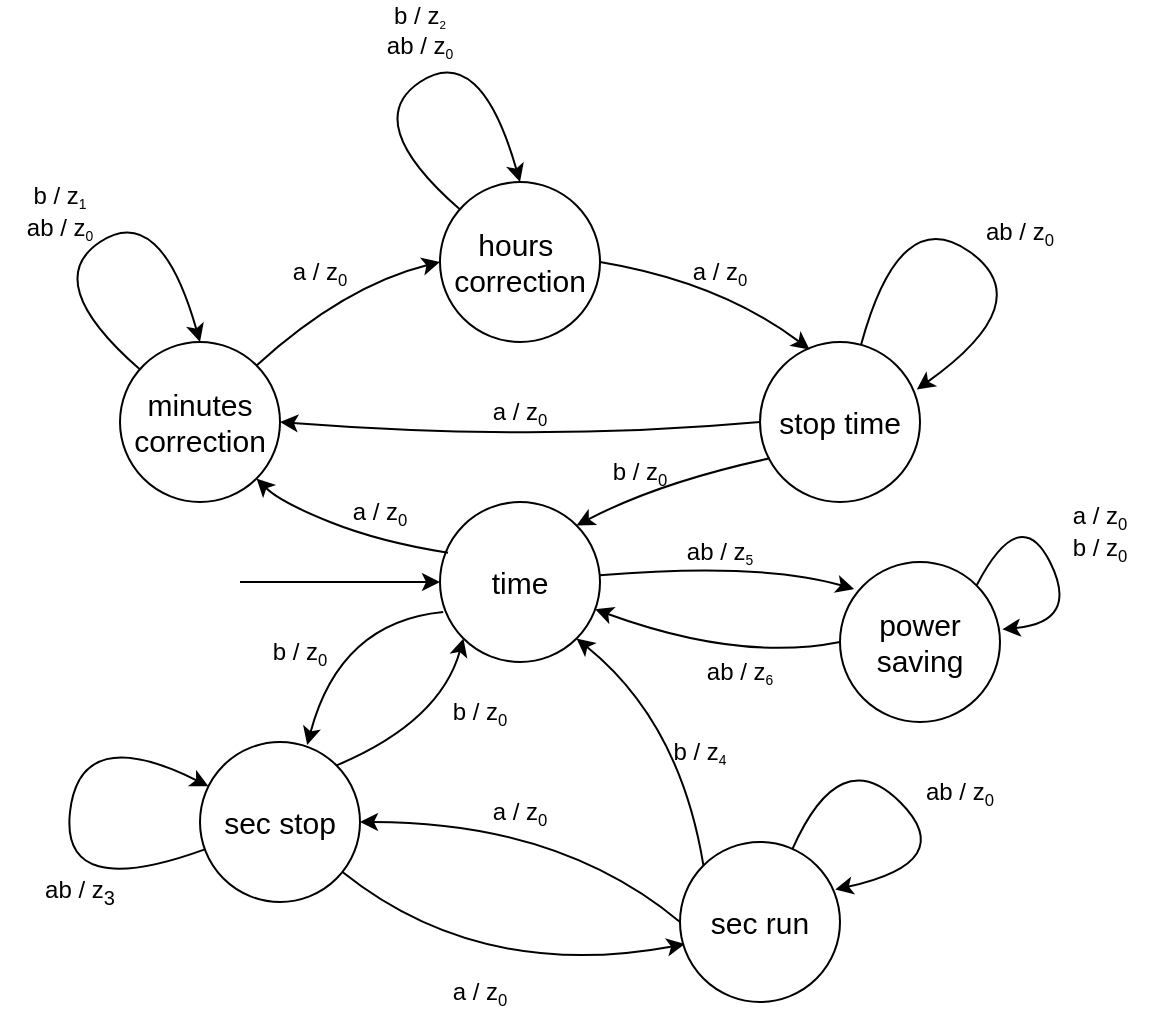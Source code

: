<mxfile version="26.0.4">
  <diagram name="Страница — 1" id="OooXjMor-_1m9hLwD5dK">
    <mxGraphModel dx="985" dy="1745" grid="1" gridSize="10" guides="1" tooltips="1" connect="1" arrows="1" fold="1" page="1" pageScale="1" pageWidth="827" pageHeight="1169" math="0" shadow="0">
      <root>
        <mxCell id="0" />
        <mxCell id="1" parent="0" />
        <mxCell id="EFQUcx_S09IJAi7oyS9B-1" value="time" style="ellipse;whiteSpace=wrap;html=1;aspect=fixed;fillColor=none;fontSize=15;" vertex="1" parent="1">
          <mxGeometry x="360" y="240" width="80" height="80" as="geometry" />
        </mxCell>
        <mxCell id="EFQUcx_S09IJAi7oyS9B-2" value="minutes correction" style="ellipse;whiteSpace=wrap;html=1;aspect=fixed;fillColor=none;fontSize=15;" vertex="1" parent="1">
          <mxGeometry x="200" y="160" width="80" height="80" as="geometry" />
        </mxCell>
        <mxCell id="EFQUcx_S09IJAi7oyS9B-3" value="hours&amp;nbsp;&lt;div&gt;&lt;span style=&quot;background-color: transparent; color: light-dark(rgb(0, 0, 0), rgb(255, 255, 255));&quot;&gt;correction&lt;/span&gt;&lt;/div&gt;" style="ellipse;whiteSpace=wrap;html=1;aspect=fixed;fillColor=none;fontSize=15;" vertex="1" parent="1">
          <mxGeometry x="360" y="80" width="80" height="80" as="geometry" />
        </mxCell>
        <mxCell id="EFQUcx_S09IJAi7oyS9B-4" value="stop time" style="ellipse;whiteSpace=wrap;html=1;aspect=fixed;fillColor=none;fontSize=15;" vertex="1" parent="1">
          <mxGeometry x="520" y="160" width="80" height="80" as="geometry" />
        </mxCell>
        <mxCell id="EFQUcx_S09IJAi7oyS9B-5" value="sec stop" style="ellipse;whiteSpace=wrap;html=1;aspect=fixed;fillColor=none;fontSize=15;" vertex="1" parent="1">
          <mxGeometry x="240" y="360" width="80" height="80" as="geometry" />
        </mxCell>
        <mxCell id="EFQUcx_S09IJAi7oyS9B-6" value="sec run" style="ellipse;whiteSpace=wrap;html=1;aspect=fixed;fillColor=none;fontSize=15;" vertex="1" parent="1">
          <mxGeometry x="480" y="410" width="80" height="80" as="geometry" />
        </mxCell>
        <mxCell id="EFQUcx_S09IJAi7oyS9B-8" value="" style="curved=1;endArrow=classic;html=1;rounded=0;entryX=1;entryY=1;entryDx=0;entryDy=0;exitX=0.05;exitY=0.317;exitDx=0;exitDy=0;exitPerimeter=0;" edge="1" parent="1" source="EFQUcx_S09IJAi7oyS9B-1" target="EFQUcx_S09IJAi7oyS9B-2">
          <mxGeometry width="50" height="50" relative="1" as="geometry">
            <mxPoint x="280" y="290" as="sourcePoint" />
            <mxPoint x="330" y="240" as="targetPoint" />
            <Array as="points">
              <mxPoint x="330" y="260" />
              <mxPoint x="280" y="240" />
            </Array>
          </mxGeometry>
        </mxCell>
        <mxCell id="EFQUcx_S09IJAi7oyS9B-9" value="" style="curved=1;endArrow=classic;html=1;rounded=0;entryX=0;entryY=0.5;entryDx=0;entryDy=0;exitX=1;exitY=0;exitDx=0;exitDy=0;" edge="1" parent="1" source="EFQUcx_S09IJAi7oyS9B-2" target="EFQUcx_S09IJAi7oyS9B-3">
          <mxGeometry width="50" height="50" relative="1" as="geometry">
            <mxPoint x="346" y="137" as="sourcePoint" />
            <mxPoint x="250" y="100" as="targetPoint" />
            <Array as="points">
              <mxPoint x="312" y="132" />
            </Array>
          </mxGeometry>
        </mxCell>
        <mxCell id="EFQUcx_S09IJAi7oyS9B-10" value="" style="curved=1;endArrow=classic;html=1;rounded=0;entryX=0.31;entryY=0.047;entryDx=0;entryDy=0;exitX=1;exitY=0.5;exitDx=0;exitDy=0;entryPerimeter=0;" edge="1" parent="1" source="EFQUcx_S09IJAi7oyS9B-3" target="EFQUcx_S09IJAi7oyS9B-4">
          <mxGeometry width="50" height="50" relative="1" as="geometry">
            <mxPoint x="440" y="192" as="sourcePoint" />
            <mxPoint x="532" y="140" as="targetPoint" />
            <Array as="points">
              <mxPoint x="500" y="130" />
            </Array>
          </mxGeometry>
        </mxCell>
        <mxCell id="EFQUcx_S09IJAi7oyS9B-11" value="" style="curved=1;endArrow=classic;html=1;rounded=0;entryX=1;entryY=0;entryDx=0;entryDy=0;exitX=0.062;exitY=0.727;exitDx=0;exitDy=0;exitPerimeter=0;" edge="1" parent="1" source="EFQUcx_S09IJAi7oyS9B-4" target="EFQUcx_S09IJAi7oyS9B-1">
          <mxGeometry width="50" height="50" relative="1" as="geometry">
            <mxPoint x="450" y="300" as="sourcePoint" />
            <mxPoint x="555" y="344" as="targetPoint" />
            <Array as="points">
              <mxPoint x="470" y="230" />
            </Array>
          </mxGeometry>
        </mxCell>
        <mxCell id="EFQUcx_S09IJAi7oyS9B-12" value="" style="curved=1;endArrow=classic;html=1;rounded=0;entryX=1;entryY=0.5;entryDx=0;entryDy=0;exitX=0;exitY=0.5;exitDx=0;exitDy=0;" edge="1" parent="1" source="EFQUcx_S09IJAi7oyS9B-4" target="EFQUcx_S09IJAi7oyS9B-2">
          <mxGeometry width="50" height="50" relative="1" as="geometry">
            <mxPoint x="446" y="179.5" as="sourcePoint" />
            <mxPoint x="340" y="220.5" as="targetPoint" />
            <Array as="points">
              <mxPoint x="410" y="210" />
            </Array>
          </mxGeometry>
        </mxCell>
        <mxCell id="EFQUcx_S09IJAi7oyS9B-13" value="" style="curved=1;endArrow=classic;html=1;rounded=0;entryX=0.5;entryY=0;entryDx=0;entryDy=0;" edge="1" parent="1" source="EFQUcx_S09IJAi7oyS9B-2" target="EFQUcx_S09IJAi7oyS9B-2">
          <mxGeometry width="50" height="50" relative="1" as="geometry">
            <mxPoint x="140" y="180" as="sourcePoint" />
            <mxPoint x="260" y="140" as="targetPoint" />
            <Array as="points">
              <mxPoint x="160" y="130" />
              <mxPoint x="220" y="90" />
            </Array>
          </mxGeometry>
        </mxCell>
        <mxCell id="EFQUcx_S09IJAi7oyS9B-14" value="" style="curved=1;endArrow=classic;html=1;rounded=0;entryX=0.5;entryY=0;entryDx=0;entryDy=0;" edge="1" parent="1" source="EFQUcx_S09IJAi7oyS9B-3" target="EFQUcx_S09IJAi7oyS9B-3">
          <mxGeometry width="50" height="50" relative="1" as="geometry">
            <mxPoint x="370" y="94" as="sourcePoint" />
            <mxPoint x="400" y="80" as="targetPoint" />
            <Array as="points">
              <mxPoint x="320" y="50" />
              <mxPoint x="380" y="10" />
            </Array>
          </mxGeometry>
        </mxCell>
        <mxCell id="EFQUcx_S09IJAi7oyS9B-15" value="" style="curved=1;endArrow=classic;html=1;rounded=0;entryX=0.98;entryY=0.297;entryDx=0;entryDy=0;entryPerimeter=0;" edge="1" parent="1" source="EFQUcx_S09IJAi7oyS9B-4" target="EFQUcx_S09IJAi7oyS9B-4">
          <mxGeometry width="50" height="50" relative="1" as="geometry">
            <mxPoint x="570" y="130" as="sourcePoint" />
            <mxPoint x="640" y="190" as="targetPoint" />
            <Array as="points">
              <mxPoint x="590" y="90" />
              <mxPoint x="660" y="140" />
            </Array>
          </mxGeometry>
        </mxCell>
        <mxCell id="EFQUcx_S09IJAi7oyS9B-16" value="" style="endArrow=classic;html=1;rounded=0;entryX=0;entryY=0.5;entryDx=0;entryDy=0;" edge="1" parent="1" target="EFQUcx_S09IJAi7oyS9B-1">
          <mxGeometry width="50" height="50" relative="1" as="geometry">
            <mxPoint x="260" y="280" as="sourcePoint" />
            <mxPoint x="440" y="230" as="targetPoint" />
          </mxGeometry>
        </mxCell>
        <mxCell id="EFQUcx_S09IJAi7oyS9B-17" value="" style="curved=1;endArrow=classic;html=1;rounded=0;entryX=0.67;entryY=0.018;entryDx=0;entryDy=0;exitX=0.02;exitY=0.688;exitDx=0;exitDy=0;exitPerimeter=0;entryPerimeter=0;" edge="1" parent="1" source="EFQUcx_S09IJAi7oyS9B-1" target="EFQUcx_S09IJAi7oyS9B-5">
          <mxGeometry width="50" height="50" relative="1" as="geometry">
            <mxPoint x="414" y="350" as="sourcePoint" />
            <mxPoint x="308" y="391" as="targetPoint" />
            <Array as="points">
              <mxPoint x="310" y="300" />
            </Array>
          </mxGeometry>
        </mxCell>
        <mxCell id="EFQUcx_S09IJAi7oyS9B-18" value="" style="curved=1;endArrow=classic;html=1;rounded=0;entryX=0;entryY=1;entryDx=0;entryDy=0;exitX=1;exitY=0;exitDx=0;exitDy=0;" edge="1" parent="1" source="EFQUcx_S09IJAi7oyS9B-5" target="EFQUcx_S09IJAi7oyS9B-1">
          <mxGeometry width="50" height="50" relative="1" as="geometry">
            <mxPoint x="372" y="305" as="sourcePoint" />
            <mxPoint x="304" y="371" as="targetPoint" />
            <Array as="points">
              <mxPoint x="360" y="350" />
            </Array>
          </mxGeometry>
        </mxCell>
        <mxCell id="EFQUcx_S09IJAi7oyS9B-19" value="" style="curved=1;endArrow=classic;html=1;rounded=0;entryX=0.03;entryY=0.638;entryDx=0;entryDy=0;entryPerimeter=0;" edge="1" parent="1" source="EFQUcx_S09IJAi7oyS9B-5" target="EFQUcx_S09IJAi7oyS9B-6">
          <mxGeometry width="50" height="50" relative="1" as="geometry">
            <mxPoint x="360" y="494" as="sourcePoint" />
            <mxPoint x="424" y="430" as="targetPoint" />
            <Array as="points">
              <mxPoint x="380" y="480" />
            </Array>
          </mxGeometry>
        </mxCell>
        <mxCell id="EFQUcx_S09IJAi7oyS9B-20" value="" style="curved=1;endArrow=classic;html=1;rounded=0;entryX=1;entryY=0.5;entryDx=0;entryDy=0;exitX=0;exitY=0.5;exitDx=0;exitDy=0;" edge="1" parent="1" source="EFQUcx_S09IJAi7oyS9B-6" target="EFQUcx_S09IJAi7oyS9B-5">
          <mxGeometry width="50" height="50" relative="1" as="geometry">
            <mxPoint x="327" y="421" as="sourcePoint" />
            <mxPoint x="492" y="421" as="targetPoint" />
            <Array as="points">
              <mxPoint x="420" y="400" />
            </Array>
          </mxGeometry>
        </mxCell>
        <mxCell id="EFQUcx_S09IJAi7oyS9B-21" value="" style="curved=1;endArrow=classic;html=1;rounded=0;entryX=1;entryY=1;entryDx=0;entryDy=0;exitX=0;exitY=0;exitDx=0;exitDy=0;" edge="1" parent="1" source="EFQUcx_S09IJAi7oyS9B-6" target="EFQUcx_S09IJAi7oyS9B-1">
          <mxGeometry width="50" height="50" relative="1" as="geometry">
            <mxPoint x="490" y="410" as="sourcePoint" />
            <mxPoint x="330" y="410" as="targetPoint" />
            <Array as="points">
              <mxPoint x="480" y="350" />
            </Array>
          </mxGeometry>
        </mxCell>
        <mxCell id="EFQUcx_S09IJAi7oyS9B-22" value="" style="curved=1;endArrow=classic;html=1;rounded=0;entryX=0.97;entryY=0.297;entryDx=0;entryDy=0;entryPerimeter=0;" edge="1" parent="1" source="EFQUcx_S09IJAi7oyS9B-6" target="EFQUcx_S09IJAi7oyS9B-6">
          <mxGeometry width="50" height="50" relative="1" as="geometry">
            <mxPoint x="530" y="340" as="sourcePoint" />
            <mxPoint x="567" y="384" as="targetPoint" />
            <Array as="points">
              <mxPoint x="560" y="360" />
              <mxPoint x="620" y="420" />
            </Array>
          </mxGeometry>
        </mxCell>
        <mxCell id="EFQUcx_S09IJAi7oyS9B-23" value="" style="curved=1;endArrow=classic;html=1;rounded=0;" edge="1" parent="1" source="EFQUcx_S09IJAi7oyS9B-5" target="EFQUcx_S09IJAi7oyS9B-5">
          <mxGeometry width="50" height="50" relative="1" as="geometry">
            <mxPoint x="170" y="454" as="sourcePoint" />
            <mxPoint x="200" y="440" as="targetPoint" />
            <Array as="points">
              <mxPoint x="170" y="440" />
              <mxPoint x="180" y="350" />
            </Array>
          </mxGeometry>
        </mxCell>
        <mxCell id="EFQUcx_S09IJAi7oyS9B-26" value="ab / z&lt;sub&gt;3&lt;/sub&gt;" style="text;html=1;align=center;verticalAlign=middle;whiteSpace=wrap;rounded=0;" vertex="1" parent="1">
          <mxGeometry x="150" y="420" width="60" height="30" as="geometry" />
        </mxCell>
        <mxCell id="EFQUcx_S09IJAi7oyS9B-28" value="a / z&lt;span style=&quot;font-size: 10px;&quot;&gt;&lt;sub&gt;0&lt;/sub&gt;&lt;/span&gt;" style="text;html=1;align=center;verticalAlign=middle;whiteSpace=wrap;rounded=0;" vertex="1" parent="1">
          <mxGeometry x="350" y="470" width="60" height="30" as="geometry" />
        </mxCell>
        <mxCell id="EFQUcx_S09IJAi7oyS9B-31" value="ab / z&lt;span style=&quot;font-size: 10px;&quot;&gt;&lt;sub&gt;0&lt;/sub&gt;&lt;/span&gt;" style="text;html=1;align=center;verticalAlign=middle;whiteSpace=wrap;rounded=0;" vertex="1" parent="1">
          <mxGeometry x="590" y="370" width="60" height="30" as="geometry" />
        </mxCell>
        <mxCell id="EFQUcx_S09IJAi7oyS9B-43" value="a / z&lt;span style=&quot;font-size: 10px;&quot;&gt;&lt;sub&gt;0&lt;/sub&gt;&lt;/span&gt;" style="text;html=1;align=center;verticalAlign=middle;whiteSpace=wrap;rounded=0;" vertex="1" parent="1">
          <mxGeometry x="370" y="380" width="60" height="30" as="geometry" />
        </mxCell>
        <mxCell id="EFQUcx_S09IJAi7oyS9B-44" value="ab / z&lt;span style=&quot;font-size: 10px;&quot;&gt;&lt;sub&gt;0&lt;/sub&gt;&lt;/span&gt;" style="text;html=1;align=center;verticalAlign=middle;whiteSpace=wrap;rounded=0;" vertex="1" parent="1">
          <mxGeometry x="620" y="90" width="60" height="30" as="geometry" />
        </mxCell>
        <mxCell id="EFQUcx_S09IJAi7oyS9B-45" value="b / z&lt;span style=&quot;font-size: 10px;&quot;&gt;&lt;sub&gt;0&lt;/sub&gt;&lt;/span&gt;" style="text;html=1;align=center;verticalAlign=middle;whiteSpace=wrap;rounded=0;" vertex="1" parent="1">
          <mxGeometry x="350" y="330" width="60" height="30" as="geometry" />
        </mxCell>
        <mxCell id="EFQUcx_S09IJAi7oyS9B-47" value="b / z&lt;span style=&quot;font-size: 10px;&quot;&gt;&lt;sub&gt;0&lt;/sub&gt;&lt;/span&gt;" style="text;html=1;align=center;verticalAlign=middle;whiteSpace=wrap;rounded=0;" vertex="1" parent="1">
          <mxGeometry x="260" y="300" width="60" height="30" as="geometry" />
        </mxCell>
        <mxCell id="EFQUcx_S09IJAi7oyS9B-48" value="b / z&lt;span style=&quot;font-size: 8.333px;&quot;&gt;&lt;sub&gt;4&lt;/sub&gt;&lt;/span&gt;" style="text;html=1;align=center;verticalAlign=middle;whiteSpace=wrap;rounded=0;" vertex="1" parent="1">
          <mxGeometry x="460" y="350" width="60" height="30" as="geometry" />
        </mxCell>
        <mxCell id="EFQUcx_S09IJAi7oyS9B-49" value="b / z&lt;span style=&quot;font-size: 10px;&quot;&gt;&lt;sub&gt;0&lt;/sub&gt;&lt;/span&gt;" style="text;html=1;align=center;verticalAlign=middle;whiteSpace=wrap;rounded=0;" vertex="1" parent="1">
          <mxGeometry x="430" y="210" width="60" height="30" as="geometry" />
        </mxCell>
        <mxCell id="EFQUcx_S09IJAi7oyS9B-50" value="a / z&lt;span style=&quot;font-size: 10px;&quot;&gt;&lt;sub&gt;0&lt;/sub&gt;&lt;/span&gt;" style="text;html=1;align=center;verticalAlign=middle;whiteSpace=wrap;rounded=0;" vertex="1" parent="1">
          <mxGeometry x="300" y="230" width="60" height="30" as="geometry" />
        </mxCell>
        <mxCell id="EFQUcx_S09IJAi7oyS9B-51" value="a / z&lt;span style=&quot;font-size: 10px;&quot;&gt;&lt;sub&gt;0&lt;/sub&gt;&lt;/span&gt;" style="text;html=1;align=center;verticalAlign=middle;whiteSpace=wrap;rounded=0;" vertex="1" parent="1">
          <mxGeometry x="370" y="180" width="60" height="30" as="geometry" />
        </mxCell>
        <mxCell id="EFQUcx_S09IJAi7oyS9B-52" value="a / z&lt;span style=&quot;font-size: 10px;&quot;&gt;&lt;sub&gt;0&lt;/sub&gt;&lt;/span&gt;" style="text;html=1;align=center;verticalAlign=middle;whiteSpace=wrap;rounded=0;" vertex="1" parent="1">
          <mxGeometry x="270" y="110" width="60" height="30" as="geometry" />
        </mxCell>
        <mxCell id="EFQUcx_S09IJAi7oyS9B-53" value="a / z&lt;span style=&quot;font-size: 10px;&quot;&gt;&lt;sub&gt;0&lt;/sub&gt;&lt;/span&gt;" style="text;html=1;align=center;verticalAlign=middle;whiteSpace=wrap;rounded=0;" vertex="1" parent="1">
          <mxGeometry x="470" y="110" width="60" height="30" as="geometry" />
        </mxCell>
        <mxCell id="EFQUcx_S09IJAi7oyS9B-54" value="b / z&lt;span style=&quot;font-size: 8.333px;&quot;&gt;&lt;sub&gt;1&lt;/sub&gt;&lt;/span&gt;&lt;div&gt;ab / z&lt;span style=&quot;font-size: 8.333px;&quot;&gt;&lt;sub&gt;0&lt;/sub&gt;&lt;/span&gt;&lt;span style=&quot;font-size: 8.333px;&quot;&gt;&lt;sub&gt;&lt;br&gt;&lt;/sub&gt;&lt;/span&gt;&lt;/div&gt;" style="text;html=1;align=center;verticalAlign=middle;whiteSpace=wrap;rounded=0;" vertex="1" parent="1">
          <mxGeometry x="140" y="80" width="60" height="30" as="geometry" />
        </mxCell>
        <mxCell id="EFQUcx_S09IJAi7oyS9B-55" value="b / z&lt;span style=&quot;font-size: 6.944px;&quot;&gt;&lt;sub&gt;2&lt;/sub&gt;&lt;/span&gt;&lt;div&gt;ab / z&lt;span style=&quot;font-size: 8.333px;&quot;&gt;&lt;sub&gt;0&lt;/sub&gt;&lt;/span&gt;&lt;span style=&quot;font-size: 6.944px;&quot;&gt;&lt;sub&gt;&lt;br&gt;&lt;/sub&gt;&lt;/span&gt;&lt;/div&gt;" style="text;html=1;align=center;verticalAlign=middle;whiteSpace=wrap;rounded=0;" vertex="1" parent="1">
          <mxGeometry x="320" y="-10" width="60" height="30" as="geometry" />
        </mxCell>
        <mxCell id="EFQUcx_S09IJAi7oyS9B-56" value="ab / z&lt;span style=&quot;font-size: 8.333px;&quot;&gt;&lt;sub&gt;5&lt;/sub&gt;&lt;/span&gt;" style="text;html=1;align=center;verticalAlign=middle;whiteSpace=wrap;rounded=0;" vertex="1" parent="1">
          <mxGeometry x="470" y="250" width="60" height="30" as="geometry" />
        </mxCell>
        <mxCell id="EFQUcx_S09IJAi7oyS9B-57" value="" style="curved=1;endArrow=classic;html=1;rounded=0;entryX=0.088;entryY=0.169;entryDx=0;entryDy=0;entryPerimeter=0;" edge="1" parent="1" source="EFQUcx_S09IJAi7oyS9B-1" target="EFQUcx_S09IJAi7oyS9B-124">
          <mxGeometry width="50" height="50" relative="1" as="geometry">
            <mxPoint x="460" y="260" as="sourcePoint" />
            <mxPoint x="719.89" y="295.0" as="targetPoint" />
            <Array as="points">
              <mxPoint x="520" y="270" />
            </Array>
          </mxGeometry>
        </mxCell>
        <mxCell id="EFQUcx_S09IJAi7oyS9B-124" value="power saving" style="ellipse;whiteSpace=wrap;html=1;aspect=fixed;fillColor=none;fontSize=15;" vertex="1" parent="1">
          <mxGeometry x="560" y="270" width="80" height="80" as="geometry" />
        </mxCell>
        <mxCell id="EFQUcx_S09IJAi7oyS9B-125" value="" style="curved=1;endArrow=classic;html=1;rounded=0;exitX=0;exitY=0.5;exitDx=0;exitDy=0;" edge="1" parent="1" source="EFQUcx_S09IJAi7oyS9B-124" target="EFQUcx_S09IJAi7oyS9B-1">
          <mxGeometry width="50" height="50" relative="1" as="geometry">
            <mxPoint x="456.5" y="323" as="sourcePoint" />
            <mxPoint x="450" y="291" as="targetPoint" />
            <Array as="points">
              <mxPoint x="510" y="320" />
            </Array>
          </mxGeometry>
        </mxCell>
        <mxCell id="EFQUcx_S09IJAi7oyS9B-126" value="ab / z&lt;span style=&quot;font-size: 8.333px;&quot;&gt;&lt;sub&gt;6&lt;/sub&gt;&lt;/span&gt;" style="text;html=1;align=center;verticalAlign=middle;whiteSpace=wrap;rounded=0;" vertex="1" parent="1">
          <mxGeometry x="480" y="310" width="60" height="30" as="geometry" />
        </mxCell>
        <mxCell id="EFQUcx_S09IJAi7oyS9B-127" value="a / z&lt;span style=&quot;font-size: 10px;&quot;&gt;&lt;sub&gt;0&lt;/sub&gt;&lt;/span&gt;&lt;div&gt;b / z&lt;span style=&quot;font-size: 10px;&quot;&gt;&lt;sub&gt;0&lt;/sub&gt;&lt;/span&gt;&lt;span style=&quot;font-size: 10px;&quot;&gt;&lt;sub&gt;&lt;br&gt;&lt;/sub&gt;&lt;/span&gt;&lt;/div&gt;" style="text;html=1;align=center;verticalAlign=middle;whiteSpace=wrap;rounded=0;" vertex="1" parent="1">
          <mxGeometry x="660" y="240" width="60" height="30" as="geometry" />
        </mxCell>
        <mxCell id="EFQUcx_S09IJAi7oyS9B-128" value="" style="curved=1;endArrow=classic;html=1;rounded=0;entryX=1.015;entryY=0.421;entryDx=0;entryDy=0;entryPerimeter=0;exitX=1;exitY=0;exitDx=0;exitDy=0;" edge="1" parent="1" source="EFQUcx_S09IJAi7oyS9B-124" target="EFQUcx_S09IJAi7oyS9B-124">
          <mxGeometry width="50" height="50" relative="1" as="geometry">
            <mxPoint x="620" y="277" as="sourcePoint" />
            <mxPoint x="648" y="300" as="targetPoint" />
            <Array as="points">
              <mxPoint x="650" y="240" />
              <mxPoint x="680" y="300" />
            </Array>
          </mxGeometry>
        </mxCell>
      </root>
    </mxGraphModel>
  </diagram>
</mxfile>
